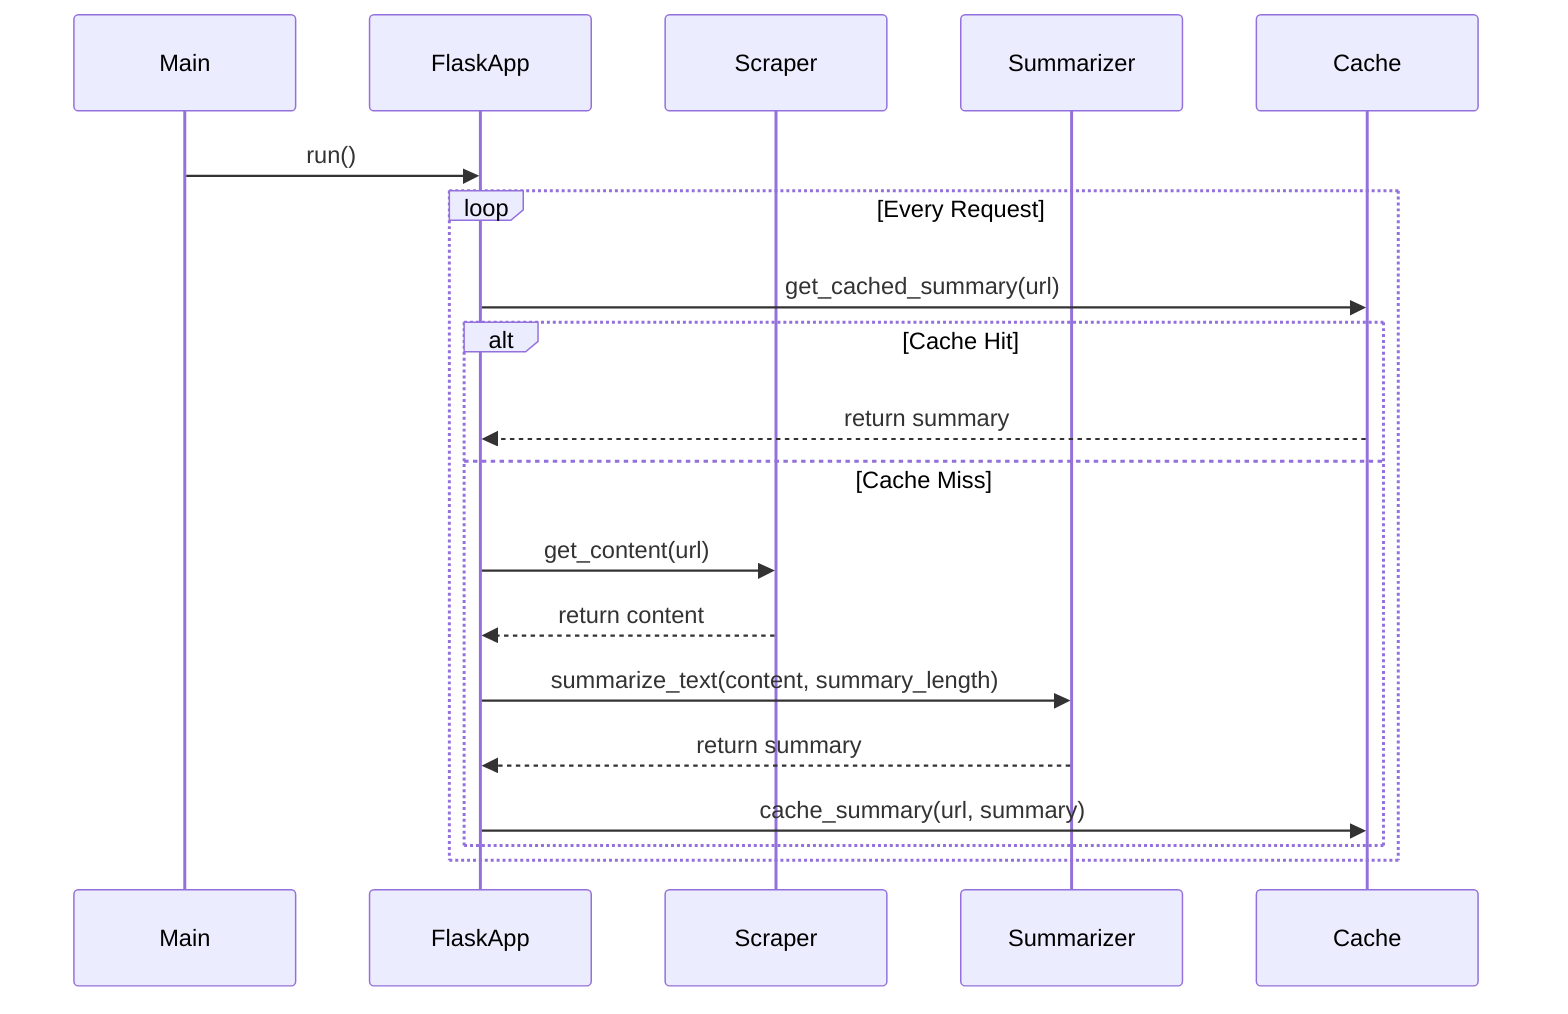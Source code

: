 sequenceDiagram
    participant M as Main
    participant FA as FlaskApp
    participant S as Scraper
    participant SM as Summarizer
    participant C as Cache
    M->>FA: run()
    loop Every Request
        FA->>C: get_cached_summary(url)
        alt Cache Hit
            C-->>FA: return summary
        else Cache Miss
            FA->>S: get_content(url)
            S-->>FA: return content
            FA->>SM: summarize_text(content, summary_length)
            SM-->>FA: return summary
            FA->>C: cache_summary(url, summary)
        end
    end